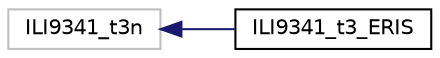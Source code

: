 digraph "Graphical Class Hierarchy"
{
 // LATEX_PDF_SIZE
  edge [fontname="Helvetica",fontsize="10",labelfontname="Helvetica",labelfontsize="10"];
  node [fontname="Helvetica",fontsize="10",shape=record];
  rankdir="LR";
  Node77 [label="ILI9341_t3n",height=0.2,width=0.4,color="grey75", fillcolor="white", style="filled",tooltip=" "];
  Node77 -> Node0 [dir="back",color="midnightblue",fontsize="10",style="solid",fontname="Helvetica"];
  Node0 [label="ILI9341_t3_ERIS",height=0.2,width=0.4,color="black", fillcolor="white", style="filled",URL="$class_i_l_i9341__t3___e_r_i_s.html",tooltip=" "];
}
